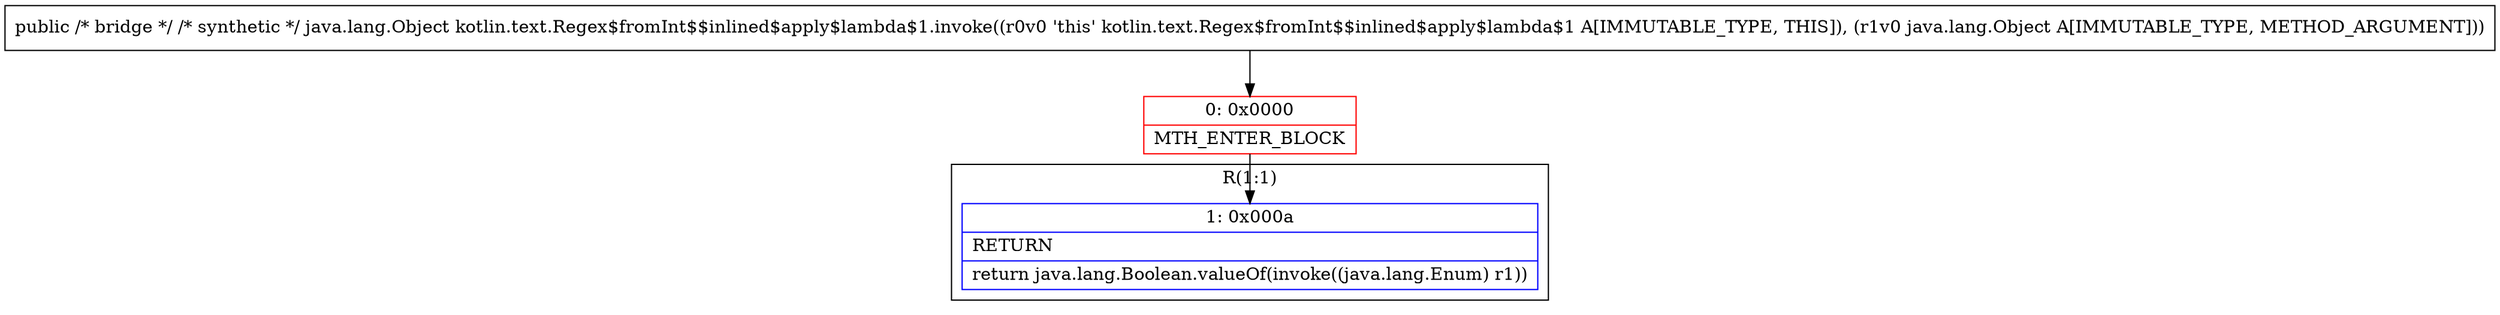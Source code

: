 digraph "CFG forkotlin.text.Regex$fromInt$$inlined$apply$lambda$1.invoke(Ljava\/lang\/Object;)Ljava\/lang\/Object;" {
subgraph cluster_Region_1951278956 {
label = "R(1:1)";
node [shape=record,color=blue];
Node_1 [shape=record,label="{1\:\ 0x000a|RETURN\l|return java.lang.Boolean.valueOf(invoke((java.lang.Enum) r1))\l}"];
}
Node_0 [shape=record,color=red,label="{0\:\ 0x0000|MTH_ENTER_BLOCK\l}"];
MethodNode[shape=record,label="{public \/* bridge *\/ \/* synthetic *\/ java.lang.Object kotlin.text.Regex$fromInt$$inlined$apply$lambda$1.invoke((r0v0 'this' kotlin.text.Regex$fromInt$$inlined$apply$lambda$1 A[IMMUTABLE_TYPE, THIS]), (r1v0 java.lang.Object A[IMMUTABLE_TYPE, METHOD_ARGUMENT])) }"];
MethodNode -> Node_0;
Node_0 -> Node_1;
}

